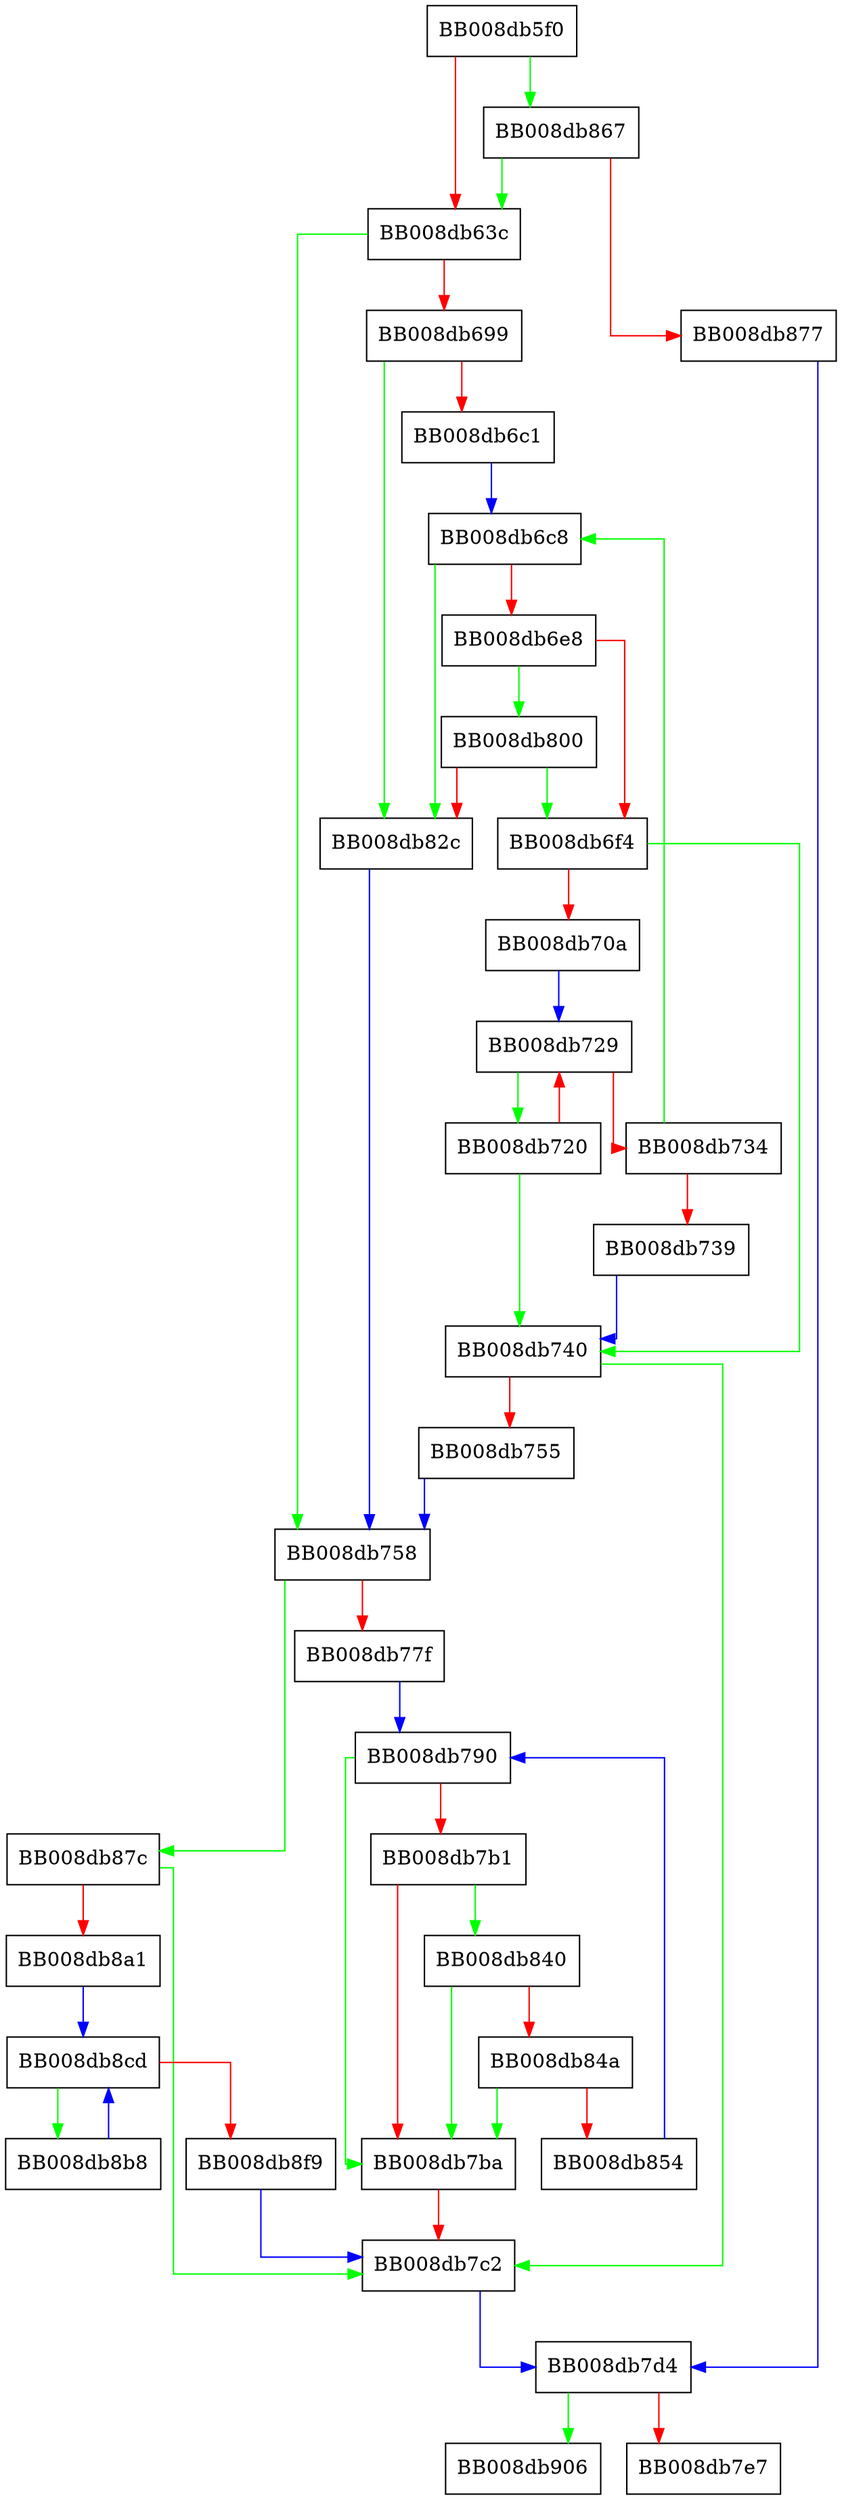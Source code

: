 digraph get_nprocs {
  node [shape="box"];
  graph [splines=ortho];
  BB008db5f0 -> BB008db867 [color="green"];
  BB008db5f0 -> BB008db63c [color="red"];
  BB008db63c -> BB008db758 [color="green"];
  BB008db63c -> BB008db699 [color="red"];
  BB008db699 -> BB008db82c [color="green"];
  BB008db699 -> BB008db6c1 [color="red"];
  BB008db6c1 -> BB008db6c8 [color="blue"];
  BB008db6c8 -> BB008db82c [color="green"];
  BB008db6c8 -> BB008db6e8 [color="red"];
  BB008db6e8 -> BB008db800 [color="green"];
  BB008db6e8 -> BB008db6f4 [color="red"];
  BB008db6f4 -> BB008db740 [color="green"];
  BB008db6f4 -> BB008db70a [color="red"];
  BB008db70a -> BB008db729 [color="blue"];
  BB008db720 -> BB008db740 [color="green"];
  BB008db720 -> BB008db729 [color="red"];
  BB008db729 -> BB008db720 [color="green"];
  BB008db729 -> BB008db734 [color="red"];
  BB008db734 -> BB008db6c8 [color="green"];
  BB008db734 -> BB008db739 [color="red"];
  BB008db739 -> BB008db740 [color="blue"];
  BB008db740 -> BB008db7c2 [color="green"];
  BB008db740 -> BB008db755 [color="red"];
  BB008db755 -> BB008db758 [color="blue"];
  BB008db758 -> BB008db87c [color="green"];
  BB008db758 -> BB008db77f [color="red"];
  BB008db77f -> BB008db790 [color="blue"];
  BB008db790 -> BB008db7ba [color="green"];
  BB008db790 -> BB008db7b1 [color="red"];
  BB008db7b1 -> BB008db840 [color="green"];
  BB008db7b1 -> BB008db7ba [color="red"];
  BB008db7ba -> BB008db7c2 [color="red"];
  BB008db7c2 -> BB008db7d4 [color="blue"];
  BB008db7d4 -> BB008db906 [color="green"];
  BB008db7d4 -> BB008db7e7 [color="red"];
  BB008db800 -> BB008db6f4 [color="green"];
  BB008db800 -> BB008db82c [color="red"];
  BB008db82c -> BB008db758 [color="blue"];
  BB008db840 -> BB008db7ba [color="green"];
  BB008db840 -> BB008db84a [color="red"];
  BB008db84a -> BB008db7ba [color="green"];
  BB008db84a -> BB008db854 [color="red"];
  BB008db854 -> BB008db790 [color="blue"];
  BB008db867 -> BB008db63c [color="green"];
  BB008db867 -> BB008db877 [color="red"];
  BB008db877 -> BB008db7d4 [color="blue"];
  BB008db87c -> BB008db7c2 [color="green"];
  BB008db87c -> BB008db8a1 [color="red"];
  BB008db8a1 -> BB008db8cd [color="blue"];
  BB008db8b8 -> BB008db8cd [color="blue"];
  BB008db8cd -> BB008db8b8 [color="green"];
  BB008db8cd -> BB008db8f9 [color="red"];
  BB008db8f9 -> BB008db7c2 [color="blue"];
}
